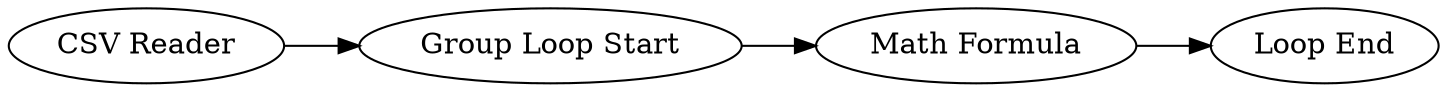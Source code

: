 digraph {
	39 [label="Group Loop Start"]
	40 [label="Math Formula"]
	41 [label="Loop End"]
	42 [label="CSV Reader"]
	39 -> 40
	40 -> 41
	42 -> 39
	rankdir=LR
}
